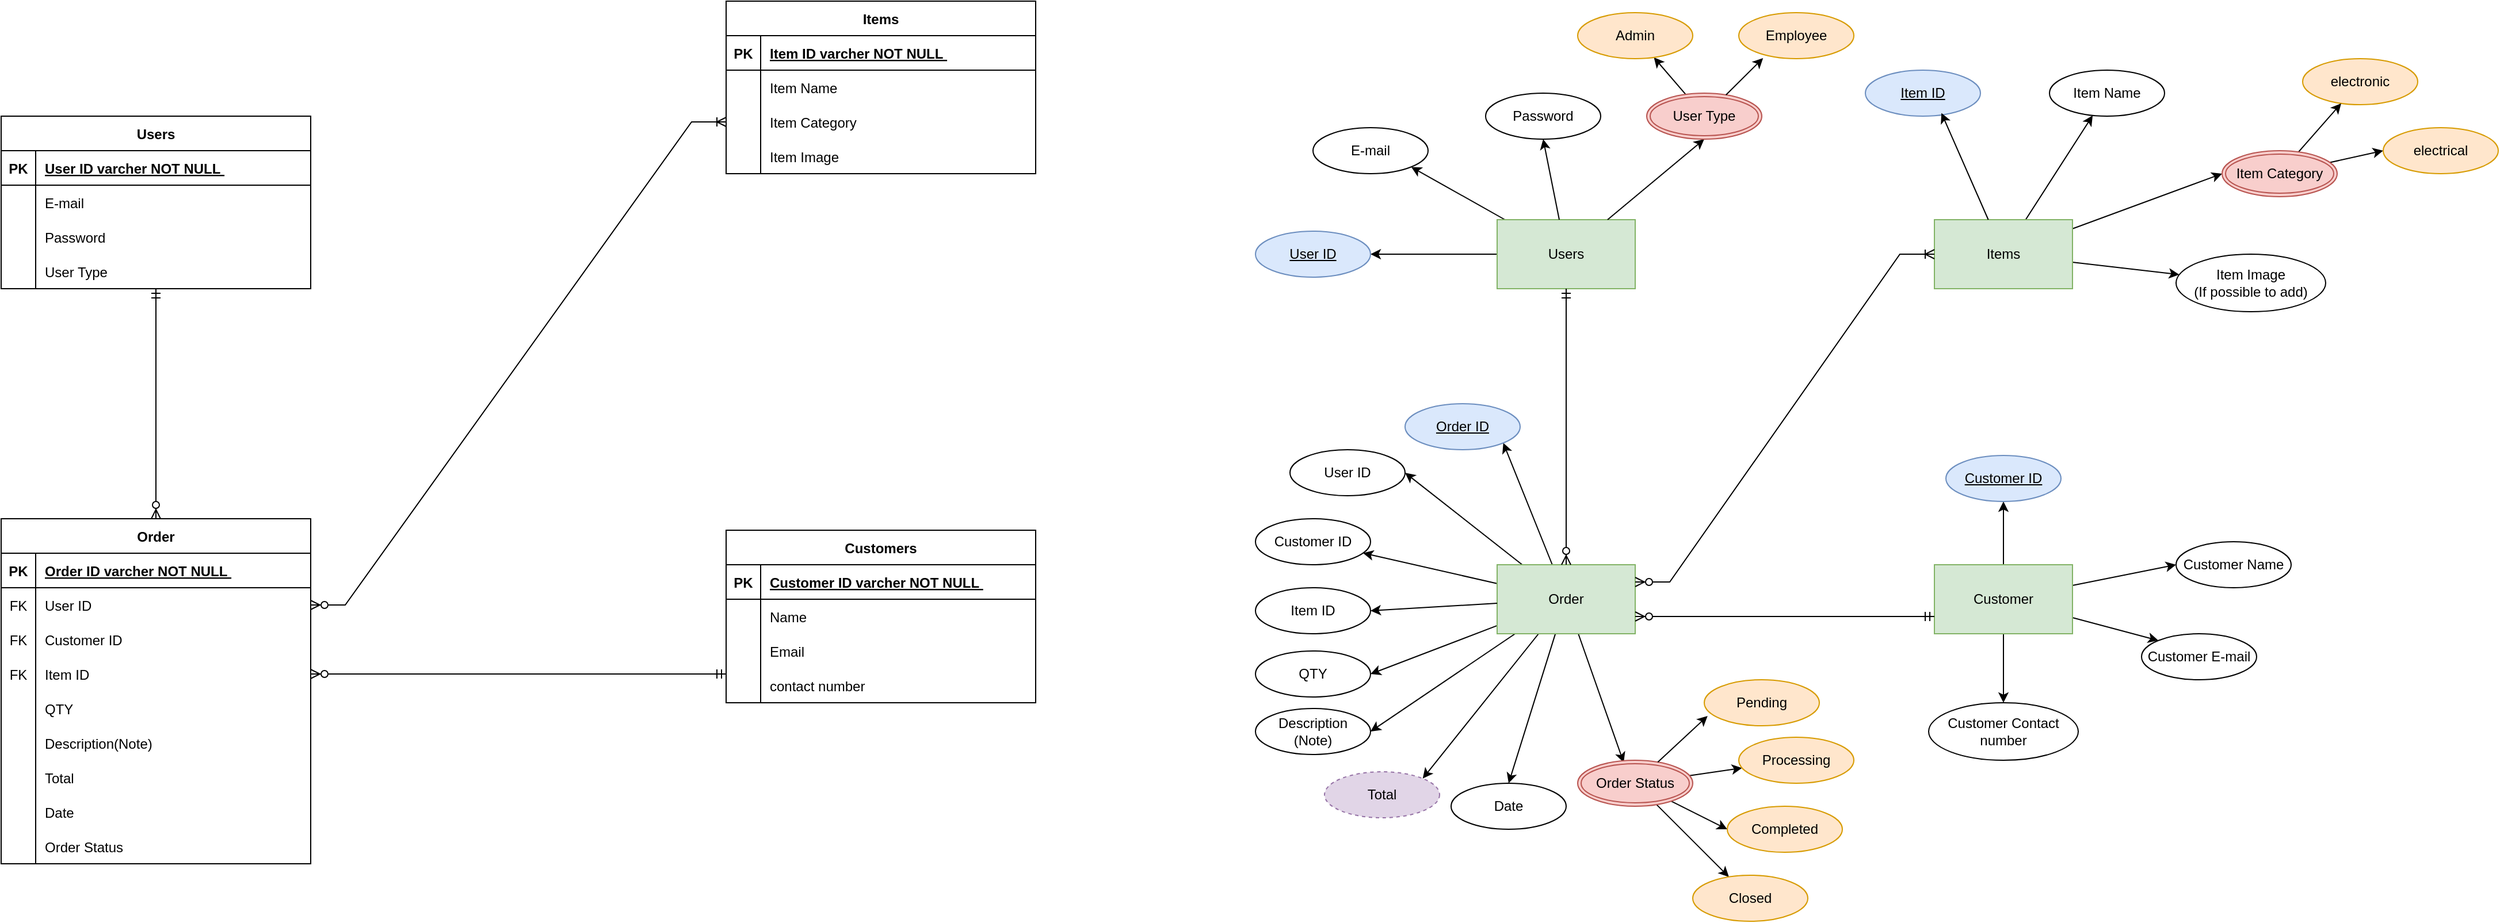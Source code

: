 <mxfile version="22.1.15" type="device">
  <diagram id="GJ0yKzfrYDUJZ307FITC" name="Page-1">
    <mxGraphModel dx="3815" dy="1653" grid="1" gridSize="10" guides="1" tooltips="1" connect="1" arrows="1" fold="1" page="1" pageScale="1" pageWidth="1100" pageHeight="850" math="0" shadow="0">
      <root>
        <mxCell id="0" />
        <mxCell id="1" parent="0" />
        <mxCell id="QyDsZZXGxoNqvT_9S1QR-14" style="edgeStyle=none;rounded=0;orthogonalLoop=1;jettySize=auto;html=1;" parent="1" source="QyDsZZXGxoNqvT_9S1QR-8" target="QyDsZZXGxoNqvT_9S1QR-18" edge="1">
          <mxGeometry relative="1" as="geometry">
            <mxPoint x="555.106" y="156.33" as="targetPoint" />
          </mxGeometry>
        </mxCell>
        <mxCell id="QyDsZZXGxoNqvT_9S1QR-15" style="edgeStyle=none;rounded=0;orthogonalLoop=1;jettySize=auto;html=1;entryX=1;entryY=1;entryDx=0;entryDy=0;" parent="1" source="QyDsZZXGxoNqvT_9S1QR-8" target="QyDsZZXGxoNqvT_9S1QR-19" edge="1">
          <mxGeometry relative="1" as="geometry">
            <mxPoint x="662.296" y="158.219" as="targetPoint" />
          </mxGeometry>
        </mxCell>
        <mxCell id="QyDsZZXGxoNqvT_9S1QR-8" value="Users" style="rounded=0;whiteSpace=wrap;html=1;fillColor=#d5e8d4;strokeColor=#82b366;" parent="1" vertex="1">
          <mxGeometry x="140" y="180" width="120" height="60" as="geometry" />
        </mxCell>
        <mxCell id="QyDsZZXGxoNqvT_9S1QR-16" style="edgeStyle=none;rounded=0;orthogonalLoop=1;jettySize=auto;html=1;entryX=0.5;entryY=1;entryDx=0;entryDy=0;" parent="1" source="QyDsZZXGxoNqvT_9S1QR-8" target="QyDsZZXGxoNqvT_9S1QR-20" edge="1">
          <mxGeometry relative="1" as="geometry">
            <mxPoint x="738.4" y="213.92" as="targetPoint" />
          </mxGeometry>
        </mxCell>
        <mxCell id="QyDsZZXGxoNqvT_9S1QR-17" style="edgeStyle=none;rounded=0;orthogonalLoop=1;jettySize=auto;html=1;entryX=0.5;entryY=1;entryDx=0;entryDy=0;" parent="1" source="QyDsZZXGxoNqvT_9S1QR-8" target="QyDsZZXGxoNqvT_9S1QR-22" edge="1">
          <mxGeometry relative="1" as="geometry">
            <mxPoint x="750" y="300" as="targetPoint" />
          </mxGeometry>
        </mxCell>
        <mxCell id="QyDsZZXGxoNqvT_9S1QR-18" value="User ID" style="ellipse;whiteSpace=wrap;html=1;align=center;fontStyle=4;fillColor=#dae8fc;strokeColor=#6c8ebf;" parent="1" vertex="1">
          <mxGeometry x="-70" y="190" width="100" height="40" as="geometry" />
        </mxCell>
        <mxCell id="QyDsZZXGxoNqvT_9S1QR-19" value="E-mail" style="ellipse;whiteSpace=wrap;html=1;align=center;" parent="1" vertex="1">
          <mxGeometry x="-20" y="100" width="100" height="40" as="geometry" />
        </mxCell>
        <mxCell id="QyDsZZXGxoNqvT_9S1QR-20" value="Password" style="ellipse;whiteSpace=wrap;html=1;align=center;" parent="1" vertex="1">
          <mxGeometry x="130" y="70" width="100" height="40" as="geometry" />
        </mxCell>
        <mxCell id="QyDsZZXGxoNqvT_9S1QR-27" style="edgeStyle=none;rounded=0;orthogonalLoop=1;jettySize=auto;html=1;" parent="1" source="QyDsZZXGxoNqvT_9S1QR-22" target="QyDsZZXGxoNqvT_9S1QR-25" edge="1">
          <mxGeometry relative="1" as="geometry" />
        </mxCell>
        <mxCell id="QyDsZZXGxoNqvT_9S1QR-22" value="User Type" style="ellipse;shape=doubleEllipse;margin=3;whiteSpace=wrap;html=1;align=center;fillColor=#f8cecc;strokeColor=#b85450;" parent="1" vertex="1">
          <mxGeometry x="270" y="70" width="100" height="40" as="geometry" />
        </mxCell>
        <mxCell id="QyDsZZXGxoNqvT_9S1QR-35" style="edgeStyle=none;rounded=0;orthogonalLoop=1;jettySize=auto;html=1;" parent="1" source="QyDsZZXGxoNqvT_9S1QR-23" target="QyDsZZXGxoNqvT_9S1QR-29" edge="1">
          <mxGeometry relative="1" as="geometry" />
        </mxCell>
        <mxCell id="QyDsZZXGxoNqvT_9S1QR-49" style="edgeStyle=none;rounded=0;orthogonalLoop=1;jettySize=auto;html=1;" parent="1" source="QyDsZZXGxoNqvT_9S1QR-23" target="QyDsZZXGxoNqvT_9S1QR-48" edge="1">
          <mxGeometry relative="1" as="geometry" />
        </mxCell>
        <mxCell id="QyDsZZXGxoNqvT_9S1QR-54" style="edgeStyle=none;rounded=0;orthogonalLoop=1;jettySize=auto;html=1;entryX=0;entryY=0.5;entryDx=0;entryDy=0;" parent="1" source="QyDsZZXGxoNqvT_9S1QR-23" target="QyDsZZXGxoNqvT_9S1QR-53" edge="1">
          <mxGeometry relative="1" as="geometry" />
        </mxCell>
        <mxCell id="QyDsZZXGxoNqvT_9S1QR-23" value="Items" style="rounded=0;whiteSpace=wrap;html=1;fillColor=#d5e8d4;strokeColor=#82b366;" parent="1" vertex="1">
          <mxGeometry x="520" y="180" width="120" height="60" as="geometry" />
        </mxCell>
        <mxCell id="QyDsZZXGxoNqvT_9S1QR-24" value="Item ID" style="ellipse;whiteSpace=wrap;html=1;align=center;fontStyle=4;fillColor=#dae8fc;strokeColor=#6c8ebf;" parent="1" vertex="1">
          <mxGeometry x="460" y="50" width="100" height="40" as="geometry" />
        </mxCell>
        <mxCell id="QyDsZZXGxoNqvT_9S1QR-25" value="Admin" style="ellipse;whiteSpace=wrap;html=1;align=center;fillColor=#ffe6cc;strokeColor=#d79b00;" parent="1" vertex="1">
          <mxGeometry x="210" width="100" height="40" as="geometry" />
        </mxCell>
        <mxCell id="QyDsZZXGxoNqvT_9S1QR-26" value="Employee" style="ellipse;whiteSpace=wrap;html=1;align=center;fillColor=#ffe6cc;strokeColor=#d79b00;" parent="1" vertex="1">
          <mxGeometry x="350" width="100" height="40" as="geometry" />
        </mxCell>
        <mxCell id="QyDsZZXGxoNqvT_9S1QR-28" style="edgeStyle=none;rounded=0;orthogonalLoop=1;jettySize=auto;html=1;entryX=0.211;entryY=0.989;entryDx=0;entryDy=0;entryPerimeter=0;" parent="1" source="QyDsZZXGxoNqvT_9S1QR-22" target="QyDsZZXGxoNqvT_9S1QR-26" edge="1">
          <mxGeometry relative="1" as="geometry" />
        </mxCell>
        <mxCell id="QyDsZZXGxoNqvT_9S1QR-29" value="Item Name" style="ellipse;whiteSpace=wrap;html=1;align=center;" parent="1" vertex="1">
          <mxGeometry x="620" y="50" width="100" height="40" as="geometry" />
        </mxCell>
        <mxCell id="QyDsZZXGxoNqvT_9S1QR-34" style="edgeStyle=none;rounded=0;orthogonalLoop=1;jettySize=auto;html=1;entryX=0.661;entryY=0.93;entryDx=0;entryDy=0;entryPerimeter=0;" parent="1" source="QyDsZZXGxoNqvT_9S1QR-23" target="QyDsZZXGxoNqvT_9S1QR-24" edge="1">
          <mxGeometry relative="1" as="geometry" />
        </mxCell>
        <mxCell id="QyDsZZXGxoNqvT_9S1QR-47" style="edgeStyle=none;rounded=0;orthogonalLoop=1;jettySize=auto;html=1;exitX=0;exitY=0.5;exitDx=0;exitDy=0;" parent="1" source="QyDsZZXGxoNqvT_9S1QR-23" target="QyDsZZXGxoNqvT_9S1QR-23" edge="1">
          <mxGeometry relative="1" as="geometry" />
        </mxCell>
        <mxCell id="QyDsZZXGxoNqvT_9S1QR-48" value="Item Image&lt;br&gt;(If possible to add)" style="ellipse;whiteSpace=wrap;html=1;align=center;" parent="1" vertex="1">
          <mxGeometry x="730" y="210" width="130" height="50" as="geometry" />
        </mxCell>
        <mxCell id="QyDsZZXGxoNqvT_9S1QR-68" style="edgeStyle=none;rounded=0;orthogonalLoop=1;jettySize=auto;html=1;entryX=1;entryY=1;entryDx=0;entryDy=0;" parent="1" source="QyDsZZXGxoNqvT_9S1QR-50" target="QyDsZZXGxoNqvT_9S1QR-51" edge="1">
          <mxGeometry relative="1" as="geometry" />
        </mxCell>
        <mxCell id="QyDsZZXGxoNqvT_9S1QR-72" style="edgeStyle=none;rounded=0;orthogonalLoop=1;jettySize=auto;html=1;" parent="1" source="QyDsZZXGxoNqvT_9S1QR-50" target="QyDsZZXGxoNqvT_9S1QR-71" edge="1">
          <mxGeometry relative="1" as="geometry" />
        </mxCell>
        <mxCell id="QyDsZZXGxoNqvT_9S1QR-74" style="edgeStyle=none;rounded=0;orthogonalLoop=1;jettySize=auto;html=1;entryX=0.5;entryY=0;entryDx=0;entryDy=0;" parent="1" source="QyDsZZXGxoNqvT_9S1QR-50" target="QyDsZZXGxoNqvT_9S1QR-73" edge="1">
          <mxGeometry relative="1" as="geometry" />
        </mxCell>
        <mxCell id="QyDsZZXGxoNqvT_9S1QR-82" style="edgeStyle=none;rounded=0;orthogonalLoop=1;jettySize=auto;html=1;entryX=0.4;entryY=0.05;entryDx=0;entryDy=0;entryPerimeter=0;" parent="1" source="QyDsZZXGxoNqvT_9S1QR-50" target="AFcg8n3QqdJKfBknrg2v-4" edge="1">
          <mxGeometry relative="1" as="geometry">
            <mxPoint x="250" y="640" as="targetPoint" />
          </mxGeometry>
        </mxCell>
        <mxCell id="QyDsZZXGxoNqvT_9S1QR-85" style="edgeStyle=none;rounded=0;orthogonalLoop=1;jettySize=auto;html=1;entryX=1;entryY=0.5;entryDx=0;entryDy=0;" parent="1" source="QyDsZZXGxoNqvT_9S1QR-50" target="QyDsZZXGxoNqvT_9S1QR-84" edge="1">
          <mxGeometry relative="1" as="geometry" />
        </mxCell>
        <mxCell id="QyDsZZXGxoNqvT_9S1QR-87" style="edgeStyle=none;rounded=0;orthogonalLoop=1;jettySize=auto;html=1;entryX=1;entryY=0;entryDx=0;entryDy=0;" parent="1" source="QyDsZZXGxoNqvT_9S1QR-50" target="QyDsZZXGxoNqvT_9S1QR-86" edge="1">
          <mxGeometry relative="1" as="geometry" />
        </mxCell>
        <mxCell id="AFcg8n3QqdJKfBknrg2v-15" style="edgeStyle=none;rounded=0;orthogonalLoop=1;jettySize=auto;html=1;entryX=1;entryY=0.5;entryDx=0;entryDy=0;" edge="1" parent="1" source="QyDsZZXGxoNqvT_9S1QR-50" target="AFcg8n3QqdJKfBknrg2v-13">
          <mxGeometry relative="1" as="geometry" />
        </mxCell>
        <mxCell id="AFcg8n3QqdJKfBknrg2v-17" style="edgeStyle=none;rounded=0;orthogonalLoop=1;jettySize=auto;html=1;entryX=1;entryY=0.5;entryDx=0;entryDy=0;" edge="1" parent="1" source="QyDsZZXGxoNqvT_9S1QR-50" target="AFcg8n3QqdJKfBknrg2v-16">
          <mxGeometry relative="1" as="geometry" />
        </mxCell>
        <mxCell id="QyDsZZXGxoNqvT_9S1QR-50" value="Order" style="rounded=0;whiteSpace=wrap;html=1;fillColor=#d5e8d4;strokeColor=#82b366;" parent="1" vertex="1">
          <mxGeometry x="140" y="480" width="120" height="60" as="geometry" />
        </mxCell>
        <mxCell id="QyDsZZXGxoNqvT_9S1QR-51" value="Order ID" style="ellipse;whiteSpace=wrap;html=1;align=center;fontStyle=4;fillColor=#dae8fc;strokeColor=#6c8ebf;" parent="1" vertex="1">
          <mxGeometry x="60" y="340" width="100" height="40" as="geometry" />
        </mxCell>
        <mxCell id="QyDsZZXGxoNqvT_9S1QR-52" value="electronic" style="ellipse;whiteSpace=wrap;html=1;align=center;fillColor=#ffe6cc;strokeColor=#d79b00;" parent="1" vertex="1">
          <mxGeometry x="840" y="40" width="100" height="40" as="geometry" />
        </mxCell>
        <mxCell id="QyDsZZXGxoNqvT_9S1QR-56" style="edgeStyle=none;rounded=0;orthogonalLoop=1;jettySize=auto;html=1;" parent="1" source="QyDsZZXGxoNqvT_9S1QR-53" target="QyDsZZXGxoNqvT_9S1QR-52" edge="1">
          <mxGeometry relative="1" as="geometry" />
        </mxCell>
        <mxCell id="QyDsZZXGxoNqvT_9S1QR-57" style="edgeStyle=none;rounded=0;orthogonalLoop=1;jettySize=auto;html=1;entryX=0;entryY=0.5;entryDx=0;entryDy=0;" parent="1" source="QyDsZZXGxoNqvT_9S1QR-53" target="QyDsZZXGxoNqvT_9S1QR-55" edge="1">
          <mxGeometry relative="1" as="geometry" />
        </mxCell>
        <mxCell id="QyDsZZXGxoNqvT_9S1QR-53" value="Item Category" style="ellipse;shape=doubleEllipse;margin=3;whiteSpace=wrap;html=1;align=center;fillColor=#f8cecc;strokeColor=#b85450;" parent="1" vertex="1">
          <mxGeometry x="770" y="120" width="100" height="40" as="geometry" />
        </mxCell>
        <mxCell id="QyDsZZXGxoNqvT_9S1QR-55" value="electrical" style="ellipse;whiteSpace=wrap;html=1;align=center;fillColor=#ffe6cc;strokeColor=#d79b00;" parent="1" vertex="1">
          <mxGeometry x="910" y="100" width="100" height="40" as="geometry" />
        </mxCell>
        <mxCell id="QyDsZZXGxoNqvT_9S1QR-64" style="edgeStyle=none;rounded=0;orthogonalLoop=1;jettySize=auto;html=1;" parent="1" source="QyDsZZXGxoNqvT_9S1QR-58" target="QyDsZZXGxoNqvT_9S1QR-59" edge="1">
          <mxGeometry relative="1" as="geometry" />
        </mxCell>
        <mxCell id="QyDsZZXGxoNqvT_9S1QR-65" style="edgeStyle=none;rounded=0;orthogonalLoop=1;jettySize=auto;html=1;entryX=0;entryY=0.5;entryDx=0;entryDy=0;" parent="1" source="QyDsZZXGxoNqvT_9S1QR-58" target="QyDsZZXGxoNqvT_9S1QR-61" edge="1">
          <mxGeometry relative="1" as="geometry" />
        </mxCell>
        <mxCell id="QyDsZZXGxoNqvT_9S1QR-66" style="edgeStyle=none;rounded=0;orthogonalLoop=1;jettySize=auto;html=1;entryX=0;entryY=0;entryDx=0;entryDy=0;" parent="1" source="QyDsZZXGxoNqvT_9S1QR-58" target="QyDsZZXGxoNqvT_9S1QR-62" edge="1">
          <mxGeometry relative="1" as="geometry" />
        </mxCell>
        <mxCell id="QyDsZZXGxoNqvT_9S1QR-67" style="edgeStyle=none;rounded=0;orthogonalLoop=1;jettySize=auto;html=1;entryX=0.5;entryY=0;entryDx=0;entryDy=0;" parent="1" source="QyDsZZXGxoNqvT_9S1QR-58" target="QyDsZZXGxoNqvT_9S1QR-63" edge="1">
          <mxGeometry relative="1" as="geometry" />
        </mxCell>
        <mxCell id="QyDsZZXGxoNqvT_9S1QR-58" value="Customer" style="rounded=0;whiteSpace=wrap;html=1;fillColor=#d5e8d4;strokeColor=#82b366;" parent="1" vertex="1">
          <mxGeometry x="520" y="480" width="120" height="60" as="geometry" />
        </mxCell>
        <mxCell id="QyDsZZXGxoNqvT_9S1QR-59" value="Customer ID" style="ellipse;whiteSpace=wrap;html=1;align=center;fontStyle=4;fillColor=#dae8fc;strokeColor=#6c8ebf;" parent="1" vertex="1">
          <mxGeometry x="530" y="385" width="100" height="40" as="geometry" />
        </mxCell>
        <mxCell id="QyDsZZXGxoNqvT_9S1QR-61" value="Customer Name" style="ellipse;whiteSpace=wrap;html=1;align=center;" parent="1" vertex="1">
          <mxGeometry x="730" y="460" width="100" height="40" as="geometry" />
        </mxCell>
        <mxCell id="QyDsZZXGxoNqvT_9S1QR-62" value="Customer E-mail" style="ellipse;whiteSpace=wrap;html=1;align=center;" parent="1" vertex="1">
          <mxGeometry x="700" y="540" width="100" height="40" as="geometry" />
        </mxCell>
        <mxCell id="QyDsZZXGxoNqvT_9S1QR-63" value="Customer Contact number" style="ellipse;whiteSpace=wrap;html=1;align=center;" parent="1" vertex="1">
          <mxGeometry x="515" y="600" width="130" height="50" as="geometry" />
        </mxCell>
        <mxCell id="QyDsZZXGxoNqvT_9S1QR-69" value="Item ID" style="ellipse;whiteSpace=wrap;html=1;align=center;" parent="1" vertex="1">
          <mxGeometry x="-70" y="500" width="100" height="40" as="geometry" />
        </mxCell>
        <mxCell id="QyDsZZXGxoNqvT_9S1QR-70" style="edgeStyle=none;rounded=0;orthogonalLoop=1;jettySize=auto;html=1;entryX=1;entryY=0.5;entryDx=0;entryDy=0;" parent="1" source="QyDsZZXGxoNqvT_9S1QR-50" target="QyDsZZXGxoNqvT_9S1QR-69" edge="1">
          <mxGeometry relative="1" as="geometry" />
        </mxCell>
        <mxCell id="QyDsZZXGxoNqvT_9S1QR-71" value="Customer ID" style="ellipse;whiteSpace=wrap;html=1;align=center;" parent="1" vertex="1">
          <mxGeometry x="-70" y="440" width="100" height="40" as="geometry" />
        </mxCell>
        <mxCell id="QyDsZZXGxoNqvT_9S1QR-73" value="Date" style="ellipse;whiteSpace=wrap;html=1;align=center;" parent="1" vertex="1">
          <mxGeometry x="100" y="670" width="100" height="40" as="geometry" />
        </mxCell>
        <mxCell id="QyDsZZXGxoNqvT_9S1QR-77" value="" style="fontSize=12;html=1;endArrow=ERzeroToMany;startArrow=ERmandOne;rounded=0;exitX=0.5;exitY=1;exitDx=0;exitDy=0;" parent="1" source="QyDsZZXGxoNqvT_9S1QR-8" target="QyDsZZXGxoNqvT_9S1QR-50" edge="1">
          <mxGeometry width="100" height="100" relative="1" as="geometry">
            <mxPoint x="260" y="210" as="sourcePoint" />
            <mxPoint x="430" y="320" as="targetPoint" />
          </mxGeometry>
        </mxCell>
        <mxCell id="QyDsZZXGxoNqvT_9S1QR-78" value="" style="edgeStyle=entityRelationEdgeStyle;fontSize=12;html=1;endArrow=ERoneToMany;startArrow=ERzeroToMany;rounded=0;exitX=1;exitY=0.25;exitDx=0;exitDy=0;" parent="1" source="QyDsZZXGxoNqvT_9S1QR-50" target="QyDsZZXGxoNqvT_9S1QR-23" edge="1">
          <mxGeometry width="100" height="100" relative="1" as="geometry">
            <mxPoint x="320" y="360" as="sourcePoint" />
            <mxPoint x="420" y="260" as="targetPoint" />
          </mxGeometry>
        </mxCell>
        <mxCell id="QyDsZZXGxoNqvT_9S1QR-80" value="" style="fontSize=12;html=1;endArrow=ERzeroToMany;startArrow=ERmandOne;rounded=0;exitX=0;exitY=0.75;exitDx=0;exitDy=0;entryX=1;entryY=0.75;entryDx=0;entryDy=0;" parent="1" source="QyDsZZXGxoNqvT_9S1QR-58" target="QyDsZZXGxoNqvT_9S1QR-50" edge="1">
          <mxGeometry width="100" height="100" relative="1" as="geometry">
            <mxPoint x="310" y="480" as="sourcePoint" />
            <mxPoint x="470" y="450" as="targetPoint" />
          </mxGeometry>
        </mxCell>
        <mxCell id="QyDsZZXGxoNqvT_9S1QR-84" value="User ID" style="ellipse;whiteSpace=wrap;html=1;align=center;" parent="1" vertex="1">
          <mxGeometry x="-40" y="380" width="100" height="40" as="geometry" />
        </mxCell>
        <mxCell id="QyDsZZXGxoNqvT_9S1QR-86" value="Total" style="ellipse;whiteSpace=wrap;html=1;align=center;dashed=1;fillColor=#e1d5e7;strokeColor=#9673a6;" parent="1" vertex="1">
          <mxGeometry x="-10" y="660" width="100" height="40" as="geometry" />
        </mxCell>
        <mxCell id="QyDsZZXGxoNqvT_9S1QR-109" value="Order" style="shape=table;startSize=30;container=1;collapsible=1;childLayout=tableLayout;fixedRows=1;rowLines=0;fontStyle=1;align=center;resizeLast=1;" parent="1" vertex="1">
          <mxGeometry x="-1160" y="440" width="269" height="300" as="geometry" />
        </mxCell>
        <mxCell id="QyDsZZXGxoNqvT_9S1QR-110" value="" style="shape=partialRectangle;collapsible=0;dropTarget=0;pointerEvents=0;fillColor=none;points=[[0,0.5],[1,0.5]];portConstraint=eastwest;top=0;left=0;right=0;bottom=1;" parent="QyDsZZXGxoNqvT_9S1QR-109" vertex="1">
          <mxGeometry y="30" width="269" height="30" as="geometry" />
        </mxCell>
        <mxCell id="QyDsZZXGxoNqvT_9S1QR-111" value="PK" style="shape=partialRectangle;overflow=hidden;connectable=0;fillColor=none;top=0;left=0;bottom=0;right=0;fontStyle=1;" parent="QyDsZZXGxoNqvT_9S1QR-110" vertex="1">
          <mxGeometry width="30" height="30" as="geometry">
            <mxRectangle width="30" height="30" as="alternateBounds" />
          </mxGeometry>
        </mxCell>
        <mxCell id="QyDsZZXGxoNqvT_9S1QR-112" value="Order ID varcher NOT NULL " style="shape=partialRectangle;overflow=hidden;connectable=0;fillColor=none;top=0;left=0;bottom=0;right=0;align=left;spacingLeft=6;fontStyle=5;" parent="QyDsZZXGxoNqvT_9S1QR-110" vertex="1">
          <mxGeometry x="30" width="239" height="30" as="geometry">
            <mxRectangle width="239" height="30" as="alternateBounds" />
          </mxGeometry>
        </mxCell>
        <mxCell id="QyDsZZXGxoNqvT_9S1QR-113" value="" style="shape=partialRectangle;collapsible=0;dropTarget=0;pointerEvents=0;fillColor=none;points=[[0,0.5],[1,0.5]];portConstraint=eastwest;top=0;left=0;right=0;bottom=0;" parent="QyDsZZXGxoNqvT_9S1QR-109" vertex="1">
          <mxGeometry y="60" width="269" height="30" as="geometry" />
        </mxCell>
        <mxCell id="QyDsZZXGxoNqvT_9S1QR-114" value="FK" style="shape=partialRectangle;overflow=hidden;connectable=0;fillColor=none;top=0;left=0;bottom=0;right=0;" parent="QyDsZZXGxoNqvT_9S1QR-113" vertex="1">
          <mxGeometry width="30" height="30" as="geometry">
            <mxRectangle width="30" height="30" as="alternateBounds" />
          </mxGeometry>
        </mxCell>
        <mxCell id="QyDsZZXGxoNqvT_9S1QR-115" value="User ID" style="shape=partialRectangle;overflow=hidden;connectable=0;fillColor=none;top=0;left=0;bottom=0;right=0;align=left;spacingLeft=6;" parent="QyDsZZXGxoNqvT_9S1QR-113" vertex="1">
          <mxGeometry x="30" width="239" height="30" as="geometry">
            <mxRectangle width="239" height="30" as="alternateBounds" />
          </mxGeometry>
        </mxCell>
        <mxCell id="QyDsZZXGxoNqvT_9S1QR-119" value="" style="shape=partialRectangle;collapsible=0;dropTarget=0;pointerEvents=0;fillColor=none;points=[[0,0.5],[1,0.5]];portConstraint=eastwest;top=0;left=0;right=0;bottom=0;" parent="QyDsZZXGxoNqvT_9S1QR-109" vertex="1">
          <mxGeometry y="90" width="269" height="30" as="geometry" />
        </mxCell>
        <mxCell id="QyDsZZXGxoNqvT_9S1QR-120" value="FK" style="shape=partialRectangle;overflow=hidden;connectable=0;fillColor=none;top=0;left=0;bottom=0;right=0;" parent="QyDsZZXGxoNqvT_9S1QR-119" vertex="1">
          <mxGeometry width="30" height="30" as="geometry">
            <mxRectangle width="30" height="30" as="alternateBounds" />
          </mxGeometry>
        </mxCell>
        <mxCell id="QyDsZZXGxoNqvT_9S1QR-121" value="Customer ID" style="shape=partialRectangle;overflow=hidden;connectable=0;fillColor=none;top=0;left=0;bottom=0;right=0;align=left;spacingLeft=6;" parent="QyDsZZXGxoNqvT_9S1QR-119" vertex="1">
          <mxGeometry x="30" width="239" height="30" as="geometry">
            <mxRectangle width="239" height="30" as="alternateBounds" />
          </mxGeometry>
        </mxCell>
        <mxCell id="QyDsZZXGxoNqvT_9S1QR-116" value="" style="shape=partialRectangle;collapsible=0;dropTarget=0;pointerEvents=0;fillColor=none;points=[[0,0.5],[1,0.5]];portConstraint=eastwest;top=0;left=0;right=0;bottom=0;" parent="QyDsZZXGxoNqvT_9S1QR-109" vertex="1">
          <mxGeometry y="120" width="269" height="30" as="geometry" />
        </mxCell>
        <mxCell id="QyDsZZXGxoNqvT_9S1QR-117" value="FK" style="shape=partialRectangle;overflow=hidden;connectable=0;fillColor=none;top=0;left=0;bottom=0;right=0;" parent="QyDsZZXGxoNqvT_9S1QR-116" vertex="1">
          <mxGeometry width="30" height="30" as="geometry">
            <mxRectangle width="30" height="30" as="alternateBounds" />
          </mxGeometry>
        </mxCell>
        <mxCell id="QyDsZZXGxoNqvT_9S1QR-118" value="Item ID" style="shape=partialRectangle;overflow=hidden;connectable=0;fillColor=none;top=0;left=0;bottom=0;right=0;align=left;spacingLeft=6;" parent="QyDsZZXGxoNqvT_9S1QR-116" vertex="1">
          <mxGeometry x="30" width="239" height="30" as="geometry">
            <mxRectangle width="239" height="30" as="alternateBounds" />
          </mxGeometry>
        </mxCell>
        <mxCell id="AFcg8n3QqdJKfBknrg2v-10" value="" style="shape=partialRectangle;collapsible=0;dropTarget=0;pointerEvents=0;fillColor=none;points=[[0,0.5],[1,0.5]];portConstraint=eastwest;top=0;left=0;right=0;bottom=0;" vertex="1" parent="QyDsZZXGxoNqvT_9S1QR-109">
          <mxGeometry y="150" width="269" height="30" as="geometry" />
        </mxCell>
        <mxCell id="AFcg8n3QqdJKfBknrg2v-11" value="" style="shape=partialRectangle;overflow=hidden;connectable=0;fillColor=none;top=0;left=0;bottom=0;right=0;" vertex="1" parent="AFcg8n3QqdJKfBknrg2v-10">
          <mxGeometry width="30" height="30" as="geometry">
            <mxRectangle width="30" height="30" as="alternateBounds" />
          </mxGeometry>
        </mxCell>
        <mxCell id="AFcg8n3QqdJKfBknrg2v-12" value="QTY" style="shape=partialRectangle;overflow=hidden;connectable=0;fillColor=none;top=0;left=0;bottom=0;right=0;align=left;spacingLeft=6;" vertex="1" parent="AFcg8n3QqdJKfBknrg2v-10">
          <mxGeometry x="30" width="239" height="30" as="geometry">
            <mxRectangle width="239" height="30" as="alternateBounds" />
          </mxGeometry>
        </mxCell>
        <mxCell id="AFcg8n3QqdJKfBknrg2v-18" value="" style="shape=partialRectangle;collapsible=0;dropTarget=0;pointerEvents=0;fillColor=none;points=[[0,0.5],[1,0.5]];portConstraint=eastwest;top=0;left=0;right=0;bottom=0;" vertex="1" parent="QyDsZZXGxoNqvT_9S1QR-109">
          <mxGeometry y="180" width="269" height="30" as="geometry" />
        </mxCell>
        <mxCell id="AFcg8n3QqdJKfBknrg2v-19" value="" style="shape=partialRectangle;overflow=hidden;connectable=0;fillColor=none;top=0;left=0;bottom=0;right=0;" vertex="1" parent="AFcg8n3QqdJKfBknrg2v-18">
          <mxGeometry width="30" height="30" as="geometry">
            <mxRectangle width="30" height="30" as="alternateBounds" />
          </mxGeometry>
        </mxCell>
        <mxCell id="AFcg8n3QqdJKfBknrg2v-20" value="Description(Note)" style="shape=partialRectangle;overflow=hidden;connectable=0;fillColor=none;top=0;left=0;bottom=0;right=0;align=left;spacingLeft=6;" vertex="1" parent="AFcg8n3QqdJKfBknrg2v-18">
          <mxGeometry x="30" width="239" height="30" as="geometry">
            <mxRectangle width="239" height="30" as="alternateBounds" />
          </mxGeometry>
        </mxCell>
        <mxCell id="QyDsZZXGxoNqvT_9S1QR-122" value="" style="shape=partialRectangle;collapsible=0;dropTarget=0;pointerEvents=0;fillColor=none;points=[[0,0.5],[1,0.5]];portConstraint=eastwest;top=0;left=0;right=0;bottom=0;" parent="QyDsZZXGxoNqvT_9S1QR-109" vertex="1">
          <mxGeometry y="210" width="269" height="30" as="geometry" />
        </mxCell>
        <mxCell id="QyDsZZXGxoNqvT_9S1QR-123" value="" style="shape=partialRectangle;overflow=hidden;connectable=0;fillColor=none;top=0;left=0;bottom=0;right=0;" parent="QyDsZZXGxoNqvT_9S1QR-122" vertex="1">
          <mxGeometry width="30" height="30" as="geometry">
            <mxRectangle width="30" height="30" as="alternateBounds" />
          </mxGeometry>
        </mxCell>
        <mxCell id="QyDsZZXGxoNqvT_9S1QR-124" value="Total" style="shape=partialRectangle;overflow=hidden;connectable=0;fillColor=none;top=0;left=0;bottom=0;right=0;align=left;spacingLeft=6;" parent="QyDsZZXGxoNqvT_9S1QR-122" vertex="1">
          <mxGeometry x="30" width="239" height="30" as="geometry">
            <mxRectangle width="239" height="30" as="alternateBounds" />
          </mxGeometry>
        </mxCell>
        <mxCell id="QyDsZZXGxoNqvT_9S1QR-125" value="" style="shape=partialRectangle;collapsible=0;dropTarget=0;pointerEvents=0;fillColor=none;points=[[0,0.5],[1,0.5]];portConstraint=eastwest;top=0;left=0;right=0;bottom=0;" parent="QyDsZZXGxoNqvT_9S1QR-109" vertex="1">
          <mxGeometry y="240" width="269" height="30" as="geometry" />
        </mxCell>
        <mxCell id="QyDsZZXGxoNqvT_9S1QR-126" value="" style="shape=partialRectangle;overflow=hidden;connectable=0;fillColor=none;top=0;left=0;bottom=0;right=0;" parent="QyDsZZXGxoNqvT_9S1QR-125" vertex="1">
          <mxGeometry width="30" height="30" as="geometry">
            <mxRectangle width="30" height="30" as="alternateBounds" />
          </mxGeometry>
        </mxCell>
        <mxCell id="QyDsZZXGxoNqvT_9S1QR-127" value="Date" style="shape=partialRectangle;overflow=hidden;connectable=0;fillColor=none;top=0;left=0;bottom=0;right=0;align=left;spacingLeft=6;" parent="QyDsZZXGxoNqvT_9S1QR-125" vertex="1">
          <mxGeometry x="30" width="239" height="30" as="geometry">
            <mxRectangle width="239" height="30" as="alternateBounds" />
          </mxGeometry>
        </mxCell>
        <mxCell id="QyDsZZXGxoNqvT_9S1QR-128" value="" style="shape=partialRectangle;collapsible=0;dropTarget=0;pointerEvents=0;fillColor=none;points=[[0,0.5],[1,0.5]];portConstraint=eastwest;top=0;left=0;right=0;bottom=0;" parent="QyDsZZXGxoNqvT_9S1QR-109" vertex="1">
          <mxGeometry y="270" width="269" height="30" as="geometry" />
        </mxCell>
        <mxCell id="QyDsZZXGxoNqvT_9S1QR-129" value="" style="shape=partialRectangle;overflow=hidden;connectable=0;fillColor=none;top=0;left=0;bottom=0;right=0;" parent="QyDsZZXGxoNqvT_9S1QR-128" vertex="1">
          <mxGeometry width="30" height="30" as="geometry">
            <mxRectangle width="30" height="30" as="alternateBounds" />
          </mxGeometry>
        </mxCell>
        <mxCell id="QyDsZZXGxoNqvT_9S1QR-130" value="Order Status" style="shape=partialRectangle;overflow=hidden;connectable=0;fillColor=none;top=0;left=0;bottom=0;right=0;align=left;spacingLeft=6;" parent="QyDsZZXGxoNqvT_9S1QR-128" vertex="1">
          <mxGeometry x="30" width="239" height="30" as="geometry">
            <mxRectangle width="239" height="30" as="alternateBounds" />
          </mxGeometry>
        </mxCell>
        <mxCell id="QyDsZZXGxoNqvT_9S1QR-140" value="Items" style="shape=table;startSize=30;container=1;collapsible=1;childLayout=tableLayout;fixedRows=1;rowLines=0;fontStyle=1;align=center;resizeLast=1;" parent="1" vertex="1">
          <mxGeometry x="-530" y="-10" width="269" height="150" as="geometry" />
        </mxCell>
        <mxCell id="QyDsZZXGxoNqvT_9S1QR-141" value="" style="shape=partialRectangle;collapsible=0;dropTarget=0;pointerEvents=0;fillColor=none;points=[[0,0.5],[1,0.5]];portConstraint=eastwest;top=0;left=0;right=0;bottom=1;" parent="QyDsZZXGxoNqvT_9S1QR-140" vertex="1">
          <mxGeometry y="30" width="269" height="30" as="geometry" />
        </mxCell>
        <mxCell id="QyDsZZXGxoNqvT_9S1QR-142" value="PK" style="shape=partialRectangle;overflow=hidden;connectable=0;fillColor=none;top=0;left=0;bottom=0;right=0;fontStyle=1;" parent="QyDsZZXGxoNqvT_9S1QR-141" vertex="1">
          <mxGeometry width="30" height="30" as="geometry">
            <mxRectangle width="30" height="30" as="alternateBounds" />
          </mxGeometry>
        </mxCell>
        <mxCell id="QyDsZZXGxoNqvT_9S1QR-143" value="Item ID varcher NOT NULL " style="shape=partialRectangle;overflow=hidden;connectable=0;fillColor=none;top=0;left=0;bottom=0;right=0;align=left;spacingLeft=6;fontStyle=5;" parent="QyDsZZXGxoNqvT_9S1QR-141" vertex="1">
          <mxGeometry x="30" width="239" height="30" as="geometry">
            <mxRectangle width="239" height="30" as="alternateBounds" />
          </mxGeometry>
        </mxCell>
        <mxCell id="QyDsZZXGxoNqvT_9S1QR-144" value="" style="shape=partialRectangle;collapsible=0;dropTarget=0;pointerEvents=0;fillColor=none;points=[[0,0.5],[1,0.5]];portConstraint=eastwest;top=0;left=0;right=0;bottom=0;" parent="QyDsZZXGxoNqvT_9S1QR-140" vertex="1">
          <mxGeometry y="60" width="269" height="30" as="geometry" />
        </mxCell>
        <mxCell id="QyDsZZXGxoNqvT_9S1QR-145" value="" style="shape=partialRectangle;overflow=hidden;connectable=0;fillColor=none;top=0;left=0;bottom=0;right=0;" parent="QyDsZZXGxoNqvT_9S1QR-144" vertex="1">
          <mxGeometry width="30" height="30" as="geometry">
            <mxRectangle width="30" height="30" as="alternateBounds" />
          </mxGeometry>
        </mxCell>
        <mxCell id="QyDsZZXGxoNqvT_9S1QR-146" value="Item Name" style="shape=partialRectangle;overflow=hidden;connectable=0;fillColor=none;top=0;left=0;bottom=0;right=0;align=left;spacingLeft=6;" parent="QyDsZZXGxoNqvT_9S1QR-144" vertex="1">
          <mxGeometry x="30" width="239" height="30" as="geometry">
            <mxRectangle width="239" height="30" as="alternateBounds" />
          </mxGeometry>
        </mxCell>
        <mxCell id="QyDsZZXGxoNqvT_9S1QR-150" value="" style="shape=partialRectangle;collapsible=0;dropTarget=0;pointerEvents=0;fillColor=none;points=[[0,0.5],[1,0.5]];portConstraint=eastwest;top=0;left=0;right=0;bottom=0;" parent="QyDsZZXGxoNqvT_9S1QR-140" vertex="1">
          <mxGeometry y="90" width="269" height="30" as="geometry" />
        </mxCell>
        <mxCell id="QyDsZZXGxoNqvT_9S1QR-151" value="" style="shape=partialRectangle;overflow=hidden;connectable=0;fillColor=none;top=0;left=0;bottom=0;right=0;" parent="QyDsZZXGxoNqvT_9S1QR-150" vertex="1">
          <mxGeometry width="30" height="30" as="geometry">
            <mxRectangle width="30" height="30" as="alternateBounds" />
          </mxGeometry>
        </mxCell>
        <mxCell id="QyDsZZXGxoNqvT_9S1QR-152" value="Item Category" style="shape=partialRectangle;overflow=hidden;connectable=0;fillColor=none;top=0;left=0;bottom=0;right=0;align=left;spacingLeft=6;" parent="QyDsZZXGxoNqvT_9S1QR-150" vertex="1">
          <mxGeometry x="30" width="239" height="30" as="geometry">
            <mxRectangle width="239" height="30" as="alternateBounds" />
          </mxGeometry>
        </mxCell>
        <mxCell id="QyDsZZXGxoNqvT_9S1QR-184" value="" style="shape=partialRectangle;collapsible=0;dropTarget=0;pointerEvents=0;fillColor=none;points=[[0,0.5],[1,0.5]];portConstraint=eastwest;top=0;left=0;right=0;bottom=0;" parent="QyDsZZXGxoNqvT_9S1QR-140" vertex="1">
          <mxGeometry y="120" width="269" height="30" as="geometry" />
        </mxCell>
        <mxCell id="QyDsZZXGxoNqvT_9S1QR-185" value="" style="shape=partialRectangle;overflow=hidden;connectable=0;fillColor=none;top=0;left=0;bottom=0;right=0;" parent="QyDsZZXGxoNqvT_9S1QR-184" vertex="1">
          <mxGeometry width="30" height="30" as="geometry">
            <mxRectangle width="30" height="30" as="alternateBounds" />
          </mxGeometry>
        </mxCell>
        <mxCell id="QyDsZZXGxoNqvT_9S1QR-186" value="Item Image" style="shape=partialRectangle;overflow=hidden;connectable=0;fillColor=none;top=0;left=0;bottom=0;right=0;align=left;spacingLeft=6;" parent="QyDsZZXGxoNqvT_9S1QR-184" vertex="1">
          <mxGeometry x="30" width="239" height="30" as="geometry">
            <mxRectangle width="239" height="30" as="alternateBounds" />
          </mxGeometry>
        </mxCell>
        <mxCell id="QyDsZZXGxoNqvT_9S1QR-156" value="Customers" style="shape=table;startSize=30;container=1;collapsible=1;childLayout=tableLayout;fixedRows=1;rowLines=0;fontStyle=1;align=center;resizeLast=1;" parent="1" vertex="1">
          <mxGeometry x="-530" y="450" width="269" height="150" as="geometry" />
        </mxCell>
        <mxCell id="QyDsZZXGxoNqvT_9S1QR-157" value="" style="shape=partialRectangle;collapsible=0;dropTarget=0;pointerEvents=0;fillColor=none;points=[[0,0.5],[1,0.5]];portConstraint=eastwest;top=0;left=0;right=0;bottom=1;" parent="QyDsZZXGxoNqvT_9S1QR-156" vertex="1">
          <mxGeometry y="30" width="269" height="30" as="geometry" />
        </mxCell>
        <mxCell id="QyDsZZXGxoNqvT_9S1QR-158" value="PK" style="shape=partialRectangle;overflow=hidden;connectable=0;fillColor=none;top=0;left=0;bottom=0;right=0;fontStyle=1;" parent="QyDsZZXGxoNqvT_9S1QR-157" vertex="1">
          <mxGeometry width="30" height="30" as="geometry">
            <mxRectangle width="30" height="30" as="alternateBounds" />
          </mxGeometry>
        </mxCell>
        <mxCell id="QyDsZZXGxoNqvT_9S1QR-159" value="Customer ID varcher NOT NULL " style="shape=partialRectangle;overflow=hidden;connectable=0;fillColor=none;top=0;left=0;bottom=0;right=0;align=left;spacingLeft=6;fontStyle=5;" parent="QyDsZZXGxoNqvT_9S1QR-157" vertex="1">
          <mxGeometry x="30" width="239" height="30" as="geometry">
            <mxRectangle width="239" height="30" as="alternateBounds" />
          </mxGeometry>
        </mxCell>
        <mxCell id="QyDsZZXGxoNqvT_9S1QR-160" value="" style="shape=partialRectangle;collapsible=0;dropTarget=0;pointerEvents=0;fillColor=none;points=[[0,0.5],[1,0.5]];portConstraint=eastwest;top=0;left=0;right=0;bottom=0;" parent="QyDsZZXGxoNqvT_9S1QR-156" vertex="1">
          <mxGeometry y="60" width="269" height="30" as="geometry" />
        </mxCell>
        <mxCell id="QyDsZZXGxoNqvT_9S1QR-161" value="" style="shape=partialRectangle;overflow=hidden;connectable=0;fillColor=none;top=0;left=0;bottom=0;right=0;" parent="QyDsZZXGxoNqvT_9S1QR-160" vertex="1">
          <mxGeometry width="30" height="30" as="geometry">
            <mxRectangle width="30" height="30" as="alternateBounds" />
          </mxGeometry>
        </mxCell>
        <mxCell id="QyDsZZXGxoNqvT_9S1QR-162" value="Name" style="shape=partialRectangle;overflow=hidden;connectable=0;fillColor=none;top=0;left=0;bottom=0;right=0;align=left;spacingLeft=6;" parent="QyDsZZXGxoNqvT_9S1QR-160" vertex="1">
          <mxGeometry x="30" width="239" height="30" as="geometry">
            <mxRectangle width="239" height="30" as="alternateBounds" />
          </mxGeometry>
        </mxCell>
        <mxCell id="QyDsZZXGxoNqvT_9S1QR-163" value="" style="shape=partialRectangle;collapsible=0;dropTarget=0;pointerEvents=0;fillColor=none;points=[[0,0.5],[1,0.5]];portConstraint=eastwest;top=0;left=0;right=0;bottom=0;" parent="QyDsZZXGxoNqvT_9S1QR-156" vertex="1">
          <mxGeometry y="90" width="269" height="30" as="geometry" />
        </mxCell>
        <mxCell id="QyDsZZXGxoNqvT_9S1QR-164" value="" style="shape=partialRectangle;overflow=hidden;connectable=0;fillColor=none;top=0;left=0;bottom=0;right=0;" parent="QyDsZZXGxoNqvT_9S1QR-163" vertex="1">
          <mxGeometry width="30" height="30" as="geometry">
            <mxRectangle width="30" height="30" as="alternateBounds" />
          </mxGeometry>
        </mxCell>
        <mxCell id="QyDsZZXGxoNqvT_9S1QR-165" value="Email" style="shape=partialRectangle;overflow=hidden;connectable=0;fillColor=none;top=0;left=0;bottom=0;right=0;align=left;spacingLeft=6;" parent="QyDsZZXGxoNqvT_9S1QR-163" vertex="1">
          <mxGeometry x="30" width="239" height="30" as="geometry">
            <mxRectangle width="239" height="30" as="alternateBounds" />
          </mxGeometry>
        </mxCell>
        <mxCell id="QyDsZZXGxoNqvT_9S1QR-166" value="" style="shape=partialRectangle;collapsible=0;dropTarget=0;pointerEvents=0;fillColor=none;points=[[0,0.5],[1,0.5]];portConstraint=eastwest;top=0;left=0;right=0;bottom=0;" parent="QyDsZZXGxoNqvT_9S1QR-156" vertex="1">
          <mxGeometry y="120" width="269" height="30" as="geometry" />
        </mxCell>
        <mxCell id="QyDsZZXGxoNqvT_9S1QR-167" value="" style="shape=partialRectangle;overflow=hidden;connectable=0;fillColor=none;top=0;left=0;bottom=0;right=0;" parent="QyDsZZXGxoNqvT_9S1QR-166" vertex="1">
          <mxGeometry width="30" height="30" as="geometry">
            <mxRectangle width="30" height="30" as="alternateBounds" />
          </mxGeometry>
        </mxCell>
        <mxCell id="QyDsZZXGxoNqvT_9S1QR-168" value="contact number" style="shape=partialRectangle;overflow=hidden;connectable=0;fillColor=none;top=0;left=0;bottom=0;right=0;align=left;spacingLeft=6;" parent="QyDsZZXGxoNqvT_9S1QR-166" vertex="1">
          <mxGeometry x="30" width="239" height="30" as="geometry">
            <mxRectangle width="239" height="30" as="alternateBounds" />
          </mxGeometry>
        </mxCell>
        <mxCell id="QyDsZZXGxoNqvT_9S1QR-102" value="Users" style="shape=table;startSize=30;container=1;collapsible=1;childLayout=tableLayout;fixedRows=1;rowLines=0;fontStyle=1;align=center;resizeLast=1;" parent="1" vertex="1">
          <mxGeometry x="-1160" y="90" width="269" height="150" as="geometry">
            <mxRectangle x="-1630" y="-240" width="70" height="30" as="alternateBounds" />
          </mxGeometry>
        </mxCell>
        <mxCell id="QyDsZZXGxoNqvT_9S1QR-103" value="" style="shape=partialRectangle;collapsible=0;dropTarget=0;pointerEvents=0;fillColor=none;points=[[0,0.5],[1,0.5]];portConstraint=eastwest;top=0;left=0;right=0;bottom=1;" parent="QyDsZZXGxoNqvT_9S1QR-102" vertex="1">
          <mxGeometry y="30" width="269" height="30" as="geometry" />
        </mxCell>
        <mxCell id="QyDsZZXGxoNqvT_9S1QR-104" value="PK" style="shape=partialRectangle;overflow=hidden;connectable=0;fillColor=none;top=0;left=0;bottom=0;right=0;fontStyle=1;" parent="QyDsZZXGxoNqvT_9S1QR-103" vertex="1">
          <mxGeometry width="30" height="30" as="geometry">
            <mxRectangle width="30" height="30" as="alternateBounds" />
          </mxGeometry>
        </mxCell>
        <mxCell id="QyDsZZXGxoNqvT_9S1QR-105" value="User ID varcher NOT NULL " style="shape=partialRectangle;overflow=hidden;connectable=0;fillColor=none;top=0;left=0;bottom=0;right=0;align=left;spacingLeft=6;fontStyle=5;" parent="QyDsZZXGxoNqvT_9S1QR-103" vertex="1">
          <mxGeometry x="30" width="239" height="30" as="geometry">
            <mxRectangle width="239" height="30" as="alternateBounds" />
          </mxGeometry>
        </mxCell>
        <mxCell id="QyDsZZXGxoNqvT_9S1QR-106" value="" style="shape=partialRectangle;collapsible=0;dropTarget=0;pointerEvents=0;fillColor=none;points=[[0,0.5],[1,0.5]];portConstraint=eastwest;top=0;left=0;right=0;bottom=0;" parent="QyDsZZXGxoNqvT_9S1QR-102" vertex="1">
          <mxGeometry y="60" width="269" height="30" as="geometry" />
        </mxCell>
        <mxCell id="QyDsZZXGxoNqvT_9S1QR-107" value="" style="shape=partialRectangle;overflow=hidden;connectable=0;fillColor=none;top=0;left=0;bottom=0;right=0;" parent="QyDsZZXGxoNqvT_9S1QR-106" vertex="1">
          <mxGeometry width="30" height="30" as="geometry">
            <mxRectangle width="30" height="30" as="alternateBounds" />
          </mxGeometry>
        </mxCell>
        <mxCell id="QyDsZZXGxoNqvT_9S1QR-108" value="E-mail" style="shape=partialRectangle;overflow=hidden;connectable=0;fillColor=none;top=0;left=0;bottom=0;right=0;align=left;spacingLeft=6;" parent="QyDsZZXGxoNqvT_9S1QR-106" vertex="1">
          <mxGeometry x="30" width="239" height="30" as="geometry">
            <mxRectangle width="239" height="30" as="alternateBounds" />
          </mxGeometry>
        </mxCell>
        <mxCell id="QyDsZZXGxoNqvT_9S1QR-175" value="" style="shape=partialRectangle;collapsible=0;dropTarget=0;pointerEvents=0;fillColor=none;points=[[0,0.5],[1,0.5]];portConstraint=eastwest;top=0;left=0;right=0;bottom=0;" parent="QyDsZZXGxoNqvT_9S1QR-102" vertex="1">
          <mxGeometry y="90" width="269" height="30" as="geometry" />
        </mxCell>
        <mxCell id="QyDsZZXGxoNqvT_9S1QR-176" value="" style="shape=partialRectangle;overflow=hidden;connectable=0;fillColor=none;top=0;left=0;bottom=0;right=0;" parent="QyDsZZXGxoNqvT_9S1QR-175" vertex="1">
          <mxGeometry width="30" height="30" as="geometry">
            <mxRectangle width="30" height="30" as="alternateBounds" />
          </mxGeometry>
        </mxCell>
        <mxCell id="QyDsZZXGxoNqvT_9S1QR-177" value="Password" style="shape=partialRectangle;overflow=hidden;connectable=0;fillColor=none;top=0;left=0;bottom=0;right=0;align=left;spacingLeft=6;" parent="QyDsZZXGxoNqvT_9S1QR-175" vertex="1">
          <mxGeometry x="30" width="239" height="30" as="geometry">
            <mxRectangle width="239" height="30" as="alternateBounds" />
          </mxGeometry>
        </mxCell>
        <mxCell id="QyDsZZXGxoNqvT_9S1QR-178" value="" style="shape=partialRectangle;collapsible=0;dropTarget=0;pointerEvents=0;fillColor=none;points=[[0,0.5],[1,0.5]];portConstraint=eastwest;top=0;left=0;right=0;bottom=0;" parent="QyDsZZXGxoNqvT_9S1QR-102" vertex="1">
          <mxGeometry y="120" width="269" height="30" as="geometry" />
        </mxCell>
        <mxCell id="QyDsZZXGxoNqvT_9S1QR-179" value="" style="shape=partialRectangle;overflow=hidden;connectable=0;fillColor=none;top=0;left=0;bottom=0;right=0;" parent="QyDsZZXGxoNqvT_9S1QR-178" vertex="1">
          <mxGeometry width="30" height="30" as="geometry">
            <mxRectangle width="30" height="30" as="alternateBounds" />
          </mxGeometry>
        </mxCell>
        <mxCell id="QyDsZZXGxoNqvT_9S1QR-180" value="User Type" style="shape=partialRectangle;overflow=hidden;connectable=0;fillColor=none;top=0;left=0;bottom=0;right=0;align=left;spacingLeft=6;" parent="QyDsZZXGxoNqvT_9S1QR-178" vertex="1">
          <mxGeometry x="30" width="239" height="30" as="geometry">
            <mxRectangle width="239" height="30" as="alternateBounds" />
          </mxGeometry>
        </mxCell>
        <mxCell id="QyDsZZXGxoNqvT_9S1QR-187" value="" style="fontSize=12;html=1;endArrow=ERzeroToMany;startArrow=ERmandOne;rounded=0;entryX=0.5;entryY=0;entryDx=0;entryDy=0;" parent="1" source="QyDsZZXGxoNqvT_9S1QR-178" target="QyDsZZXGxoNqvT_9S1QR-109" edge="1">
          <mxGeometry width="100" height="100" relative="1" as="geometry">
            <mxPoint x="-800" y="230" as="sourcePoint" />
            <mxPoint x="-800" y="470" as="targetPoint" />
          </mxGeometry>
        </mxCell>
        <mxCell id="QyDsZZXGxoNqvT_9S1QR-188" value="" style="edgeStyle=entityRelationEdgeStyle;fontSize=12;html=1;endArrow=ERoneToMany;startArrow=ERzeroToMany;rounded=0;" parent="1" source="QyDsZZXGxoNqvT_9S1QR-113" target="QyDsZZXGxoNqvT_9S1QR-150" edge="1">
          <mxGeometry width="100" height="100" relative="1" as="geometry">
            <mxPoint x="-810" y="570" as="sourcePoint" />
            <mxPoint x="-550" y="285" as="targetPoint" />
          </mxGeometry>
        </mxCell>
        <mxCell id="QyDsZZXGxoNqvT_9S1QR-189" value="" style="fontSize=12;html=1;endArrow=ERzeroToMany;startArrow=ERmandOne;rounded=0;entryX=1;entryY=0.5;entryDx=0;entryDy=0;" parent="1" target="QyDsZZXGxoNqvT_9S1QR-116" edge="1">
          <mxGeometry width="100" height="100" relative="1" as="geometry">
            <mxPoint x="-530" y="575" as="sourcePoint" />
            <mxPoint x="-710" y="650" as="targetPoint" />
          </mxGeometry>
        </mxCell>
        <mxCell id="AFcg8n3QqdJKfBknrg2v-1" style="edgeStyle=none;rounded=0;orthogonalLoop=1;jettySize=auto;html=1;" edge="1" parent="1" source="AFcg8n3QqdJKfBknrg2v-4" target="AFcg8n3QqdJKfBknrg2v-6">
          <mxGeometry relative="1" as="geometry" />
        </mxCell>
        <mxCell id="AFcg8n3QqdJKfBknrg2v-2" style="edgeStyle=none;rounded=0;orthogonalLoop=1;jettySize=auto;html=1;entryX=0;entryY=0.5;entryDx=0;entryDy=0;" edge="1" parent="1" source="AFcg8n3QqdJKfBknrg2v-4" target="AFcg8n3QqdJKfBknrg2v-7">
          <mxGeometry relative="1" as="geometry" />
        </mxCell>
        <mxCell id="AFcg8n3QqdJKfBknrg2v-3" style="edgeStyle=none;rounded=0;orthogonalLoop=1;jettySize=auto;html=1;" edge="1" parent="1" source="AFcg8n3QqdJKfBknrg2v-4" target="AFcg8n3QqdJKfBknrg2v-8">
          <mxGeometry relative="1" as="geometry" />
        </mxCell>
        <mxCell id="AFcg8n3QqdJKfBknrg2v-4" value="Order Status" style="ellipse;shape=doubleEllipse;margin=3;whiteSpace=wrap;html=1;align=center;fillColor=#f8cecc;strokeColor=#b85450;" vertex="1" parent="1">
          <mxGeometry x="210" y="650" width="100" height="40" as="geometry" />
        </mxCell>
        <mxCell id="AFcg8n3QqdJKfBknrg2v-5" value="Pending" style="ellipse;whiteSpace=wrap;html=1;align=center;fillColor=#ffe6cc;strokeColor=#d79b00;" vertex="1" parent="1">
          <mxGeometry x="320" y="580" width="100" height="40" as="geometry" />
        </mxCell>
        <mxCell id="AFcg8n3QqdJKfBknrg2v-6" value="Processing" style="ellipse;whiteSpace=wrap;html=1;align=center;fillColor=#ffe6cc;strokeColor=#d79b00;" vertex="1" parent="1">
          <mxGeometry x="350" y="630" width="100" height="40" as="geometry" />
        </mxCell>
        <mxCell id="AFcg8n3QqdJKfBknrg2v-7" value="Completed" style="ellipse;whiteSpace=wrap;html=1;align=center;fillColor=#ffe6cc;strokeColor=#d79b00;" vertex="1" parent="1">
          <mxGeometry x="340" y="690" width="100" height="40" as="geometry" />
        </mxCell>
        <mxCell id="AFcg8n3QqdJKfBknrg2v-8" value="Closed" style="ellipse;whiteSpace=wrap;html=1;align=center;fillColor=#ffe6cc;strokeColor=#d79b00;" vertex="1" parent="1">
          <mxGeometry x="310" y="750" width="100" height="40" as="geometry" />
        </mxCell>
        <mxCell id="AFcg8n3QqdJKfBknrg2v-9" style="edgeStyle=none;rounded=0;orthogonalLoop=1;jettySize=auto;html=1;entryX=0.029;entryY=0.787;entryDx=0;entryDy=0;entryPerimeter=0;" edge="1" parent="1" source="AFcg8n3QqdJKfBknrg2v-4" target="AFcg8n3QqdJKfBknrg2v-5">
          <mxGeometry relative="1" as="geometry" />
        </mxCell>
        <mxCell id="AFcg8n3QqdJKfBknrg2v-13" value="QTY" style="ellipse;whiteSpace=wrap;html=1;align=center;" vertex="1" parent="1">
          <mxGeometry x="-70" y="555" width="100" height="40" as="geometry" />
        </mxCell>
        <mxCell id="AFcg8n3QqdJKfBknrg2v-16" value="Description&lt;br&gt;(Note)" style="ellipse;whiteSpace=wrap;html=1;align=center;" vertex="1" parent="1">
          <mxGeometry x="-70" y="605" width="100" height="40" as="geometry" />
        </mxCell>
      </root>
    </mxGraphModel>
  </diagram>
</mxfile>
